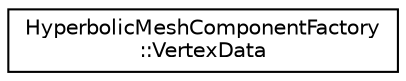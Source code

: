 digraph "Graphical Class Hierarchy"
{
 // LATEX_PDF_SIZE
  edge [fontname="Helvetica",fontsize="10",labelfontname="Helvetica",labelfontsize="10"];
  node [fontname="Helvetica",fontsize="10",shape=record];
  rankdir="LR";
  Node0 [label="HyperbolicMeshComponentFactory\l::VertexData",height=0.2,width=0.4,color="black", fillcolor="white", style="filled",URL="$struct_hyperbolic_mesh_component_factory_1_1_vertex_data.html",tooltip=" "];
}
